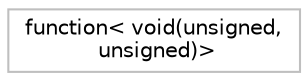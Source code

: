 digraph "Graphical Class Hierarchy"
{
 // LATEX_PDF_SIZE
  edge [fontname="Helvetica",fontsize="10",labelfontname="Helvetica",labelfontsize="10"];
  node [fontname="Helvetica",fontsize="10",shape=record];
  rankdir="LR";
  Node0 [label="function\< void(unsigned,\l unsigned)\>",height=0.2,width=0.4,color="grey75", fillcolor="white", style="filled",tooltip=" "];
}
